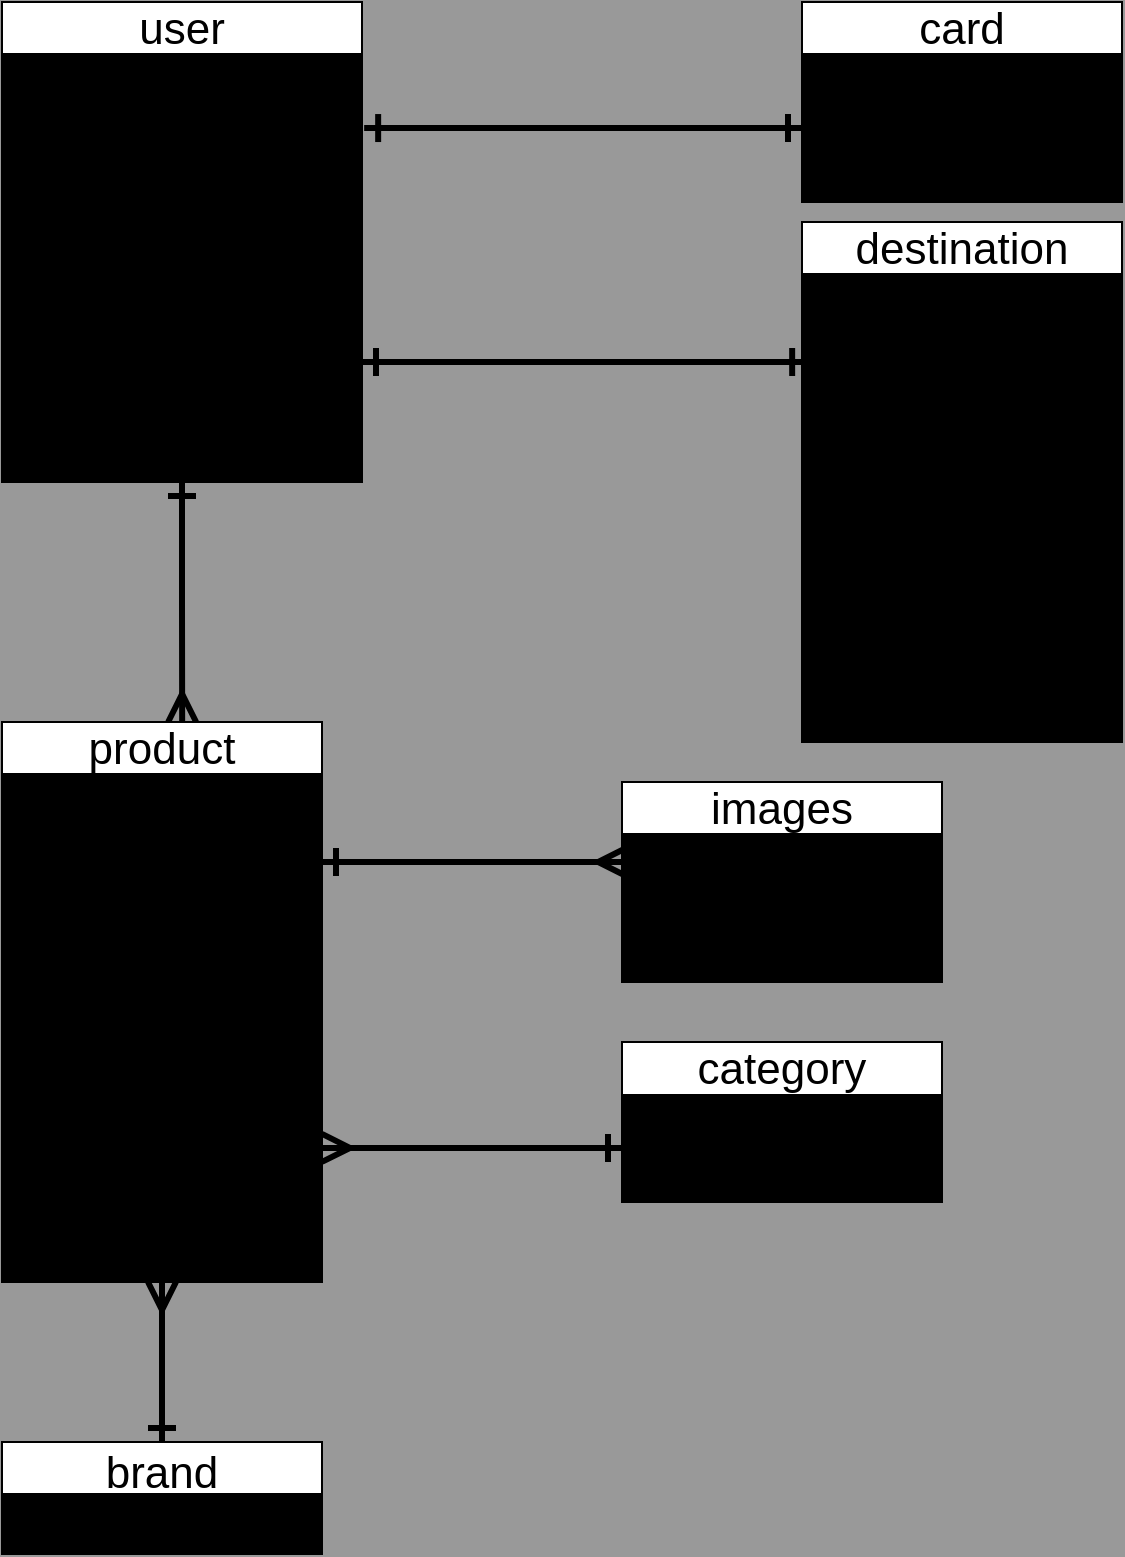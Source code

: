 <mxfile version="13.10.0" type="embed">
    <diagram id="ZYMd7Hd8cIttcolMYnC9" name="ページ1">
        <mxGraphModel dx="605" dy="815" grid="1" gridSize="10" guides="1" tooltips="1" connect="1" arrows="1" fold="1" page="1" pageScale="1" pageWidth="850" pageHeight="1100" background="#999999" math="0" shadow="0">
            <root>
                <mxCell id="0"/>
                <mxCell id="1" parent="0"/>
                <mxCell id="10" value="&lt;br&gt;" style="text;html=1;align=center;verticalAlign=middle;resizable=0;points=[];autosize=1;fontSize=19;" parent="1" vertex="1">
                    <mxGeometry x="120" y="295" width="20" height="30" as="geometry"/>
                </mxCell>
                <mxCell id="103" style="edgeStyle=orthogonalEdgeStyle;rounded=0;orthogonalLoop=1;jettySize=auto;html=1;exitX=0.5;exitY=1;exitDx=0;exitDy=0;entryX=0.563;entryY=0;entryDx=0;entryDy=0;entryPerimeter=0;startSize=10;endArrow=ERmany;endFill=0;endSize=10;targetPerimeterSpacing=0;strokeColor=#000000;strokeWidth=3;fontSize=17;fontColor=#000000;startArrow=ERone;startFill=0;" edge="1" parent="1" source="40" target="57">
                    <mxGeometry relative="1" as="geometry"/>
                </mxCell>
                <mxCell id="106" style="edgeStyle=orthogonalEdgeStyle;rounded=0;orthogonalLoop=1;jettySize=auto;html=1;exitX=1;exitY=0.75;exitDx=0;exitDy=0;entryX=0.013;entryY=0.188;entryDx=0;entryDy=0;entryPerimeter=0;startArrow=ERone;startFill=0;startSize=10;endArrow=ERone;endFill=0;endSize=10;targetPerimeterSpacing=0;strokeColor=#000000;strokeWidth=3;fontSize=17;fontColor=#000000;" edge="1" parent="1" source="40" target="81">
                    <mxGeometry relative="1" as="geometry"/>
                </mxCell>
                <mxCell id="40" value="user" style="swimlane;fontStyle=0;childLayout=stackLayout;horizontal=1;startSize=26;horizontalStack=0;resizeParent=1;resizeParentMax=0;resizeLast=0;collapsible=1;marginBottom=0;align=center;fontSize=22;gradientColor=none;strokeColor=#000000;fontColor=#000000;fillColor=#FFFFFF;verticalAlign=bottom;" parent="1" vertex="1">
                    <mxGeometry x="20" width="180" height="240" as="geometry"/>
                </mxCell>
                <mxCell id="44" value="card" style="swimlane;fontStyle=0;childLayout=stackLayout;horizontal=1;startSize=26;horizontalStack=0;resizeParent=1;resizeParentMax=0;resizeLast=0;collapsible=1;marginBottom=0;align=center;fontSize=22;gradientColor=none;labelBackgroundColor=none;fontColor=#000000;fillColor=#FFFFFF;verticalAlign=bottom;" parent="1" vertex="1">
                    <mxGeometry x="420" width="160" height="100" as="geometry"/>
                </mxCell>
                <mxCell id="45" value="user_id&#10;customer_id&#10;card_id" style="text;strokeColor=none;spacingLeft=4;spacingRight=4;overflow=hidden;rotatable=0;points=[[0,0.5],[1,0.5]];portConstraint=eastwest;fontSize=17;labelBackgroundColor=#000000;fillColor=#000000;" parent="44" vertex="1">
                    <mxGeometry y="26" width="160" height="74" as="geometry"/>
                </mxCell>
                <mxCell id="49" value="category" style="swimlane;fontStyle=0;childLayout=stackLayout;horizontal=1;startSize=26;horizontalStack=0;resizeParent=1;resizeParentMax=0;resizeLast=0;collapsible=1;marginBottom=0;align=center;fontSize=22;gradientColor=none;fillColor=#FFFFFF;fontColor=#000000;verticalAlign=bottom;spacingTop=1;swimlaneLine=0;" parent="1" vertex="1">
                    <mxGeometry x="330" y="520" width="160" height="80" as="geometry"/>
                </mxCell>
                <mxCell id="51" value="name&#10;ancestry" style="text;strokeColor=none;spacingLeft=4;spacingRight=4;overflow=hidden;rotatable=0;points=[[0,0.5],[1,0.5]];portConstraint=eastwest;fontSize=17;fillColor=#000000;" parent="49" vertex="1">
                    <mxGeometry y="26" width="160" height="54" as="geometry"/>
                </mxCell>
                <mxCell id="101" style="edgeStyle=orthogonalEdgeStyle;rounded=0;orthogonalLoop=1;jettySize=auto;html=1;exitX=1;exitY=0.25;exitDx=0;exitDy=0;entryX=0.013;entryY=0.189;entryDx=0;entryDy=0;entryPerimeter=0;startSize=10;endArrow=ERmany;endFill=0;endSize=10;targetPerimeterSpacing=0;strokeColor=#000000;strokeWidth=3;fontSize=17;fontColor=#000000;startArrow=ERone;startFill=0;" edge="1" parent="1" source="57" target="62">
                    <mxGeometry relative="1" as="geometry"/>
                </mxCell>
                <mxCell id="57" value="product" style="swimlane;fontStyle=0;childLayout=stackLayout;horizontal=1;startSize=26;horizontalStack=0;resizeParent=1;resizeParentMax=0;resizeLast=0;collapsible=1;marginBottom=0;align=center;fontSize=22;gradientColor=none;verticalAlign=bottom;fontColor=#000000;fillColor=#FFFFFF;" parent="1" vertex="1">
                    <mxGeometry x="20" y="360" width="160" height="280" as="geometry"/>
                </mxCell>
                <mxCell id="61" value="images" style="swimlane;fontStyle=0;childLayout=stackLayout;horizontal=1;startSize=26;horizontalStack=0;resizeParent=1;resizeParentMax=0;resizeLast=0;collapsible=1;marginBottom=0;align=center;fontSize=22;gradientColor=none;fillColor=#FFFFFF;fontColor=#000000;verticalAlign=bottom;" parent="1" vertex="1">
                    <mxGeometry x="330" y="390" width="160" height="100" as="geometry"/>
                </mxCell>
                <mxCell id="62" value="image&#10;product_id&#10;purchase_id" style="text;strokeColor=none;spacingLeft=4;spacingRight=4;overflow=hidden;rotatable=0;points=[[0,0.5],[1,0.5]];portConstraint=eastwest;fontSize=17;fillColor=#000000;" parent="61" vertex="1">
                    <mxGeometry y="26" width="160" height="74" as="geometry"/>
                </mxCell>
                <mxCell id="104" style="edgeStyle=orthogonalEdgeStyle;rounded=0;orthogonalLoop=1;jettySize=auto;html=1;exitX=0.5;exitY=0;exitDx=0;exitDy=0;entryX=0.5;entryY=1;entryDx=0;entryDy=0;startSize=10;endArrow=ERmany;endFill=0;endSize=10;targetPerimeterSpacing=0;strokeColor=#000000;strokeWidth=3;fontSize=17;fontColor=#000000;startArrow=ERone;startFill=0;" edge="1" parent="1" source="70" target="57">
                    <mxGeometry relative="1" as="geometry"/>
                </mxCell>
                <mxCell id="70" value="brand" style="swimlane;fontStyle=0;childLayout=stackLayout;horizontal=1;startSize=26;horizontalStack=0;resizeParent=1;resizeParentMax=0;resizeLast=0;collapsible=1;marginBottom=0;align=center;fontSize=22;fillColor=#FFFFFF;fontColor=#000000;" vertex="1" parent="1">
                    <mxGeometry x="20" y="720" width="160" height="56" as="geometry"/>
                </mxCell>
                <mxCell id="71" value="name" style="text;strokeColor=none;spacingLeft=4;spacingRight=4;overflow=hidden;rotatable=0;points=[[0,0.5],[1,0.5]];portConstraint=eastwest;fontSize=17;fillColor=#000000;verticalAlign=bottom;spacingBottom=4;" vertex="1" parent="70">
                    <mxGeometry y="26" width="160" height="30" as="geometry"/>
                </mxCell>
                <mxCell id="41" value="nickname&#10;email&#10;user_password&#10;user_image&#10;family_name&#10;first_name&#10;family_name_kana&#10;first_name_kana&#10;birth_day&#10;introducion" style="text;strokeColor=none;spacingLeft=4;spacingRight=4;overflow=hidden;rotatable=0;points=[[0,0.5],[1,0.5]];portConstraint=eastwest;fontSize=17;fillColor=#000000;" parent="1" vertex="1">
                    <mxGeometry x="20" y="26" width="180" height="214" as="geometry"/>
                </mxCell>
                <mxCell id="53" value="destination" style="swimlane;fontStyle=0;childLayout=stackLayout;horizontal=1;startSize=26;horizontalStack=0;resizeParent=1;resizeParentMax=0;resizeLast=0;collapsible=1;marginBottom=0;align=center;fontSize=22;gradientColor=none;fillColor=#FFFFFF;fontColor=#000000;verticalAlign=bottom;" parent="1" vertex="1">
                    <mxGeometry x="420" y="110" width="160" height="260" as="geometry"/>
                </mxCell>
                <mxCell id="81" value="family_name&#10;first_name&#10;family_name_kane&#10;first_name_kane&#10;post_code&#10;prefecture&#10;city&#10;adress&#10;building_name&#10;phone_numeber&#10;user_id" style="text;strokeColor=none;spacingLeft=4;spacingRight=4;overflow=hidden;rotatable=0;points=[[0,0.5],[1,0.5]];portConstraint=eastwest;fontSize=17;fillColor=#000000;" vertex="1" parent="53">
                    <mxGeometry y="26" width="160" height="234" as="geometry"/>
                </mxCell>
                <mxCell id="58" value="name&#10;price&#10;descripion&#10;status&#10;judgment&#10;size&#10;cost&#10;days&#10;prefecture_id&#10;category_id&#10;brand_id&#10;user_id" style="text;strokeColor=none;spacingLeft=4;spacingRight=4;overflow=hidden;rotatable=0;points=[[0,0.5],[1,0.5]];portConstraint=eastwest;fontSize=17;fillColor=#000000;" parent="1" vertex="1">
                    <mxGeometry x="20" y="386" width="160" height="254" as="geometry"/>
                </mxCell>
                <mxCell id="99" style="edgeStyle=orthogonalEdgeStyle;rounded=0;orthogonalLoop=1;jettySize=auto;html=1;exitX=0;exitY=0.5;exitDx=0;exitDy=0;entryX=1;entryY=0.736;entryDx=0;entryDy=0;entryPerimeter=0;startSize=10;endArrow=ERmany;endFill=0;endSize=10;targetPerimeterSpacing=0;strokeColor=#000000;strokeWidth=3;fontSize=17;fontColor=#000000;startArrow=ERone;startFill=0;" edge="1" parent="1" source="51" target="58">
                    <mxGeometry relative="1" as="geometry"/>
                </mxCell>
                <mxCell id="110" style="edgeStyle=orthogonalEdgeStyle;rounded=0;orthogonalLoop=1;jettySize=auto;html=1;exitX=0;exitY=0.5;exitDx=0;exitDy=0;entryX=1.006;entryY=0.173;entryDx=0;entryDy=0;entryPerimeter=0;startArrow=ERone;startFill=0;startSize=10;endArrow=ERone;endFill=0;endSize=10;targetPerimeterSpacing=0;strokeColor=#000000;strokeWidth=3;fontSize=17;fontColor=#000000;" edge="1" parent="1" source="45" target="41">
                    <mxGeometry relative="1" as="geometry"/>
                </mxCell>
            </root>
        </mxGraphModel>
    </diagram>
</mxfile>